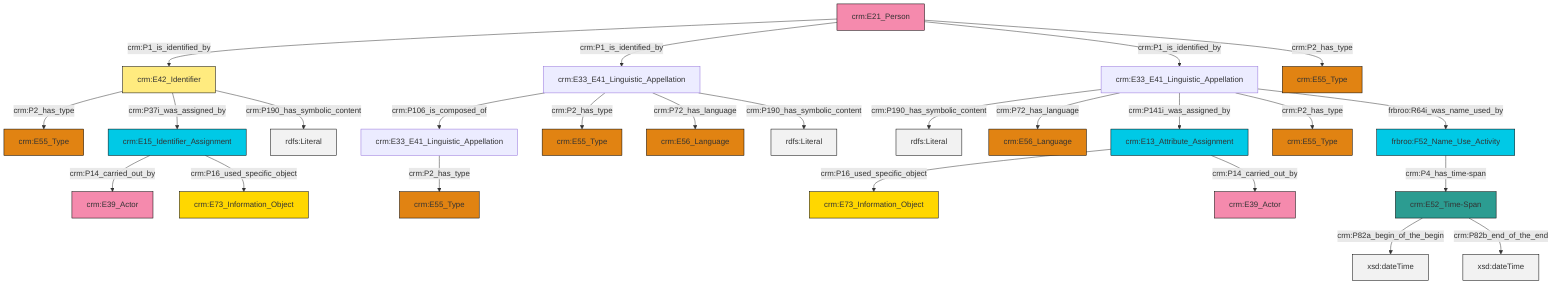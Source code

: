 graph TD
classDef Literal fill:#f2f2f2,stroke:#000000;
classDef CRM_Entity fill:#FFFFFF,stroke:#000000;
classDef Temporal_Entity fill:#00C9E6, stroke:#000000;
classDef Type fill:#E18312, stroke:#000000;
classDef Time-Span fill:#2C9C91, stroke:#000000;
classDef Appellation fill:#FFEB7F, stroke:#000000;
classDef Place fill:#008836, stroke:#000000;
classDef Persistent_Item fill:#B266B2, stroke:#000000;
classDef Conceptual_Object fill:#FFD700, stroke:#000000;
classDef Physical_Thing fill:#D2B48C, stroke:#000000;
classDef Actor fill:#f58aad, stroke:#000000;
classDef PC_Classes fill:#4ce600, stroke:#000000;
classDef Multi fill:#cccccc,stroke:#000000;

0["crm:E52_Time-Span"]:::Time-Span -->|crm:P82a_begin_of_the_begin| 1[xsd:dateTime]:::Literal
2["crm:E13_Attribute_Assignment"]:::Temporal_Entity -->|crm:P16_used_specific_object| 3["crm:E73_Information_Object"]:::Conceptual_Object
6["crm:E33_E41_Linguistic_Appellation"]:::Default -->|crm:P190_has_symbolic_content| 7[rdfs:Literal]:::Literal
8["crm:E21_Person"]:::Actor -->|crm:P1_is_identified_by| 9["crm:E42_Identifier"]:::Appellation
6["crm:E33_E41_Linguistic_Appellation"]:::Default -->|crm:P72_has_language| 11["crm:E56_Language"]:::Type
14["crm:E15_Identifier_Assignment"]:::Temporal_Entity -->|crm:P14_carried_out_by| 15["crm:E39_Actor"]:::Actor
0["crm:E52_Time-Span"]:::Time-Span -->|crm:P82b_end_of_the_end| 18[xsd:dateTime]:::Literal
8["crm:E21_Person"]:::Actor -->|crm:P1_is_identified_by| 19["crm:E33_E41_Linguistic_Appellation"]:::Default
14["crm:E15_Identifier_Assignment"]:::Temporal_Entity -->|crm:P16_used_specific_object| 20["crm:E73_Information_Object"]:::Conceptual_Object
19["crm:E33_E41_Linguistic_Appellation"]:::Default -->|crm:P106_is_composed_of| 25["crm:E33_E41_Linguistic_Appellation"]:::Default
6["crm:E33_E41_Linguistic_Appellation"]:::Default -->|crm:P141i_was_assigned_by| 2["crm:E13_Attribute_Assignment"]:::Temporal_Entity
26["frbroo:F52_Name_Use_Activity"]:::Temporal_Entity -->|crm:P4_has_time-span| 0["crm:E52_Time-Span"]:::Time-Span
9["crm:E42_Identifier"]:::Appellation -->|crm:P2_has_type| 23["crm:E55_Type"]:::Type
19["crm:E33_E41_Linguistic_Appellation"]:::Default -->|crm:P2_has_type| 27["crm:E55_Type"]:::Type
25["crm:E33_E41_Linguistic_Appellation"]:::Default -->|crm:P2_has_type| 12["crm:E55_Type"]:::Type
6["crm:E33_E41_Linguistic_Appellation"]:::Default -->|crm:P2_has_type| 29["crm:E55_Type"]:::Type
19["crm:E33_E41_Linguistic_Appellation"]:::Default -->|crm:P72_has_language| 4["crm:E56_Language"]:::Type
8["crm:E21_Person"]:::Actor -->|crm:P1_is_identified_by| 6["crm:E33_E41_Linguistic_Appellation"]:::Default
9["crm:E42_Identifier"]:::Appellation -->|crm:P37i_was_assigned_by| 14["crm:E15_Identifier_Assignment"]:::Temporal_Entity
19["crm:E33_E41_Linguistic_Appellation"]:::Default -->|crm:P190_has_symbolic_content| 35[rdfs:Literal]:::Literal
8["crm:E21_Person"]:::Actor -->|crm:P2_has_type| 21["crm:E55_Type"]:::Type
2["crm:E13_Attribute_Assignment"]:::Temporal_Entity -->|crm:P14_carried_out_by| 37["crm:E39_Actor"]:::Actor
6["crm:E33_E41_Linguistic_Appellation"]:::Default -->|frbroo:R64i_was_name_used_by| 26["frbroo:F52_Name_Use_Activity"]:::Temporal_Entity
9["crm:E42_Identifier"]:::Appellation -->|crm:P190_has_symbolic_content| 44[rdfs:Literal]:::Literal